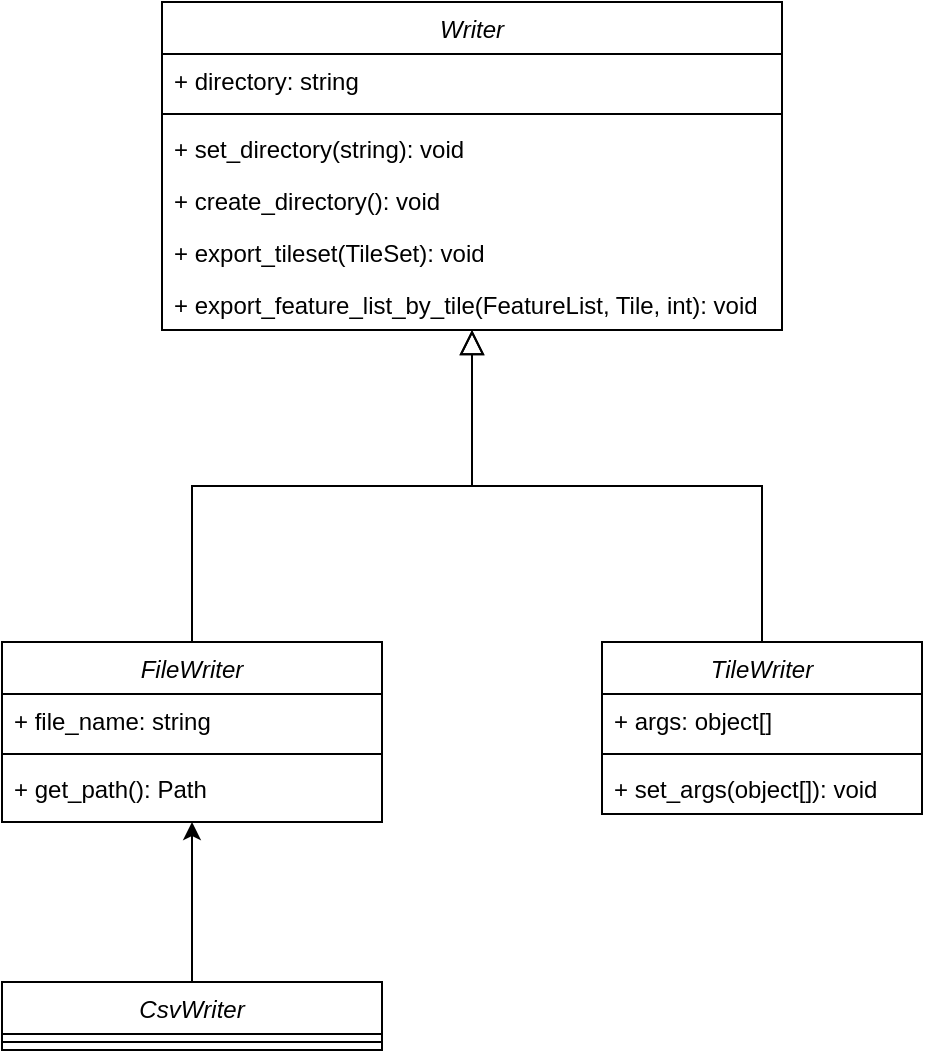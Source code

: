 <mxfile>
    <diagram id="C5RBs43oDa-KdzZeNtuy" name="Page-1">
        <mxGraphModel dx="711" dy="813" grid="1" gridSize="10" guides="1" tooltips="1" connect="1" arrows="1" fold="1" page="1" pageScale="1" pageWidth="827" pageHeight="1169" math="0" shadow="0">
            <root>
                <mxCell id="WIyWlLk6GJQsqaUBKTNV-0"/>
                <mxCell id="WIyWlLk6GJQsqaUBKTNV-1" parent="WIyWlLk6GJQsqaUBKTNV-0"/>
                <mxCell id="zkfFHV4jXpPFQw0GAbJ--0" value="Writer" style="swimlane;fontStyle=2;align=center;verticalAlign=top;childLayout=stackLayout;horizontal=1;startSize=26;horizontalStack=0;resizeParent=1;resizeLast=0;collapsible=1;marginBottom=0;rounded=0;shadow=0;strokeWidth=1;" parent="WIyWlLk6GJQsqaUBKTNV-1" vertex="1">
                    <mxGeometry x="220" y="120" width="310" height="164" as="geometry">
                        <mxRectangle x="230" y="140" width="160" height="26" as="alternateBounds"/>
                    </mxGeometry>
                </mxCell>
                <mxCell id="zkfFHV4jXpPFQw0GAbJ--1" value="+ directory: string" style="text;align=left;verticalAlign=top;spacingLeft=4;spacingRight=4;overflow=hidden;rotatable=0;points=[[0,0.5],[1,0.5]];portConstraint=eastwest;" parent="zkfFHV4jXpPFQw0GAbJ--0" vertex="1">
                    <mxGeometry y="26" width="310" height="26" as="geometry"/>
                </mxCell>
                <mxCell id="zkfFHV4jXpPFQw0GAbJ--4" value="" style="line;html=1;strokeWidth=1;align=left;verticalAlign=middle;spacingTop=-1;spacingLeft=3;spacingRight=3;rotatable=0;labelPosition=right;points=[];portConstraint=eastwest;" parent="zkfFHV4jXpPFQw0GAbJ--0" vertex="1">
                    <mxGeometry y="52" width="310" height="8" as="geometry"/>
                </mxCell>
                <mxCell id="zRCZS3LzI9z3NhVBTbYc-1" value="+ set_directory(string): void" style="text;align=left;verticalAlign=top;spacingLeft=4;spacingRight=4;overflow=hidden;rotatable=0;points=[[0,0.5],[1,0.5]];portConstraint=eastwest;rounded=0;shadow=0;html=0;" parent="zkfFHV4jXpPFQw0GAbJ--0" vertex="1">
                    <mxGeometry y="60" width="310" height="26" as="geometry"/>
                </mxCell>
                <mxCell id="zkfFHV4jXpPFQw0GAbJ--5" value="+ create_directory(): void" style="text;align=left;verticalAlign=top;spacingLeft=4;spacingRight=4;overflow=hidden;rotatable=0;points=[[0,0.5],[1,0.5]];portConstraint=eastwest;" parent="zkfFHV4jXpPFQw0GAbJ--0" vertex="1">
                    <mxGeometry y="86" width="310" height="26" as="geometry"/>
                </mxCell>
                <mxCell id="zRCZS3LzI9z3NhVBTbYc-2" value="+ export_tileset(TileSet): void" style="text;align=left;verticalAlign=top;spacingLeft=4;spacingRight=4;overflow=hidden;rotatable=0;points=[[0,0.5],[1,0.5]];portConstraint=eastwest;" parent="zkfFHV4jXpPFQw0GAbJ--0" vertex="1">
                    <mxGeometry y="112" width="310" height="26" as="geometry"/>
                </mxCell>
                <mxCell id="zRCZS3LzI9z3NhVBTbYc-3" value="+ export_feature_list_by_tile(FeatureList, Tile, int): void" style="text;align=left;verticalAlign=top;spacingLeft=4;spacingRight=4;overflow=hidden;rotatable=0;points=[[0,0.5],[1,0.5]];portConstraint=eastwest;" parent="zkfFHV4jXpPFQw0GAbJ--0" vertex="1">
                    <mxGeometry y="138" width="310" height="26" as="geometry"/>
                </mxCell>
                <mxCell id="zkfFHV4jXpPFQw0GAbJ--6" value="FileWriter" style="swimlane;fontStyle=2;align=center;verticalAlign=top;childLayout=stackLayout;horizontal=1;startSize=26;horizontalStack=0;resizeParent=1;resizeLast=0;collapsible=1;marginBottom=0;rounded=0;shadow=0;strokeWidth=1;" parent="WIyWlLk6GJQsqaUBKTNV-1" vertex="1">
                    <mxGeometry x="140" y="440" width="190" height="90" as="geometry">
                        <mxRectangle x="130" y="380" width="160" height="26" as="alternateBounds"/>
                    </mxGeometry>
                </mxCell>
                <mxCell id="IdPibu4T2wAxKjmU43FS-0" value="+ file_name: string" style="text;align=left;verticalAlign=top;spacingLeft=4;spacingRight=4;overflow=hidden;rotatable=0;points=[[0,0.5],[1,0.5]];portConstraint=eastwest;" parent="zkfFHV4jXpPFQw0GAbJ--6" vertex="1">
                    <mxGeometry y="26" width="190" height="26" as="geometry"/>
                </mxCell>
                <mxCell id="zkfFHV4jXpPFQw0GAbJ--9" value="" style="line;html=1;strokeWidth=1;align=left;verticalAlign=middle;spacingTop=-1;spacingLeft=3;spacingRight=3;rotatable=0;labelPosition=right;points=[];portConstraint=eastwest;" parent="zkfFHV4jXpPFQw0GAbJ--6" vertex="1">
                    <mxGeometry y="52" width="190" height="8" as="geometry"/>
                </mxCell>
                <mxCell id="zkfFHV4jXpPFQw0GAbJ--7" value="+ get_path(): Path" style="text;align=left;verticalAlign=top;spacingLeft=4;spacingRight=4;overflow=hidden;rotatable=0;points=[[0,0.5],[1,0.5]];portConstraint=eastwest;" parent="zkfFHV4jXpPFQw0GAbJ--6" vertex="1">
                    <mxGeometry y="60" width="190" height="26" as="geometry"/>
                </mxCell>
                <mxCell id="zkfFHV4jXpPFQw0GAbJ--12" value="" style="endArrow=block;endSize=10;endFill=0;shadow=0;strokeWidth=1;rounded=0;edgeStyle=elbowEdgeStyle;elbow=vertical;" parent="WIyWlLk6GJQsqaUBKTNV-1" source="zkfFHV4jXpPFQw0GAbJ--6" target="zkfFHV4jXpPFQw0GAbJ--0" edge="1">
                    <mxGeometry width="160" relative="1" as="geometry">
                        <mxPoint x="200" y="203" as="sourcePoint"/>
                        <mxPoint x="200" y="203" as="targetPoint"/>
                    </mxGeometry>
                </mxCell>
                <mxCell id="zRCZS3LzI9z3NhVBTbYc-10" value="TileWriter" style="swimlane;fontStyle=2;align=center;verticalAlign=top;childLayout=stackLayout;horizontal=1;startSize=26;horizontalStack=0;resizeParent=1;resizeLast=0;collapsible=1;marginBottom=0;rounded=0;shadow=0;strokeWidth=1;" parent="WIyWlLk6GJQsqaUBKTNV-1" vertex="1">
                    <mxGeometry x="440" y="440" width="160" height="86" as="geometry">
                        <mxRectangle x="130" y="380" width="160" height="26" as="alternateBounds"/>
                    </mxGeometry>
                </mxCell>
                <mxCell id="IdPibu4T2wAxKjmU43FS-1" value="+ args: object[]" style="text;align=left;verticalAlign=top;spacingLeft=4;spacingRight=4;overflow=hidden;rotatable=0;points=[[0,0.5],[1,0.5]];portConstraint=eastwest;" parent="zRCZS3LzI9z3NhVBTbYc-10" vertex="1">
                    <mxGeometry y="26" width="160" height="26" as="geometry"/>
                </mxCell>
                <mxCell id="zRCZS3LzI9z3NhVBTbYc-11" value="" style="line;html=1;strokeWidth=1;align=left;verticalAlign=middle;spacingTop=-1;spacingLeft=3;spacingRight=3;rotatable=0;labelPosition=right;points=[];portConstraint=eastwest;" parent="zRCZS3LzI9z3NhVBTbYc-10" vertex="1">
                    <mxGeometry y="52" width="160" height="8" as="geometry"/>
                </mxCell>
                <mxCell id="IdPibu4T2wAxKjmU43FS-2" value="+ set_args(object[]): void" style="text;align=left;verticalAlign=top;spacingLeft=4;spacingRight=4;overflow=hidden;rotatable=0;points=[[0,0.5],[1,0.5]];portConstraint=eastwest;" parent="zRCZS3LzI9z3NhVBTbYc-10" vertex="1">
                    <mxGeometry y="60" width="160" height="26" as="geometry"/>
                </mxCell>
                <mxCell id="zRCZS3LzI9z3NhVBTbYc-16" value="" style="endArrow=block;endSize=10;endFill=0;shadow=0;strokeWidth=1;rounded=0;edgeStyle=elbowEdgeStyle;elbow=vertical;exitX=0.5;exitY=0;exitDx=0;exitDy=0;" parent="WIyWlLk6GJQsqaUBKTNV-1" source="zRCZS3LzI9z3NhVBTbYc-10" target="zkfFHV4jXpPFQw0GAbJ--0" edge="1">
                    <mxGeometry width="160" relative="1" as="geometry">
                        <mxPoint x="310" y="520" as="sourcePoint"/>
                        <mxPoint x="314.43" y="596.28" as="targetPoint"/>
                    </mxGeometry>
                </mxCell>
                <mxCell id="4" style="edgeStyle=none;html=1;entryX=0.5;entryY=1;entryDx=0;entryDy=0;" edge="1" parent="WIyWlLk6GJQsqaUBKTNV-1" source="0" target="zkfFHV4jXpPFQw0GAbJ--6">
                    <mxGeometry relative="1" as="geometry"/>
                </mxCell>
                <mxCell id="0" value="CsvWriter" style="swimlane;fontStyle=2;align=center;verticalAlign=top;childLayout=stackLayout;horizontal=1;startSize=26;horizontalStack=0;resizeParent=1;resizeLast=0;collapsible=1;marginBottom=0;rounded=0;shadow=0;strokeWidth=1;" vertex="1" parent="WIyWlLk6GJQsqaUBKTNV-1">
                    <mxGeometry x="140" y="610" width="190" height="34" as="geometry">
                        <mxRectangle x="130" y="380" width="160" height="26" as="alternateBounds"/>
                    </mxGeometry>
                </mxCell>
                <mxCell id="2" value="" style="line;html=1;strokeWidth=1;align=left;verticalAlign=middle;spacingTop=-1;spacingLeft=3;spacingRight=3;rotatable=0;labelPosition=right;points=[];portConstraint=eastwest;" vertex="1" parent="0">
                    <mxGeometry y="26" width="190" height="8" as="geometry"/>
                </mxCell>
            </root>
        </mxGraphModel>
    </diagram>
</mxfile>